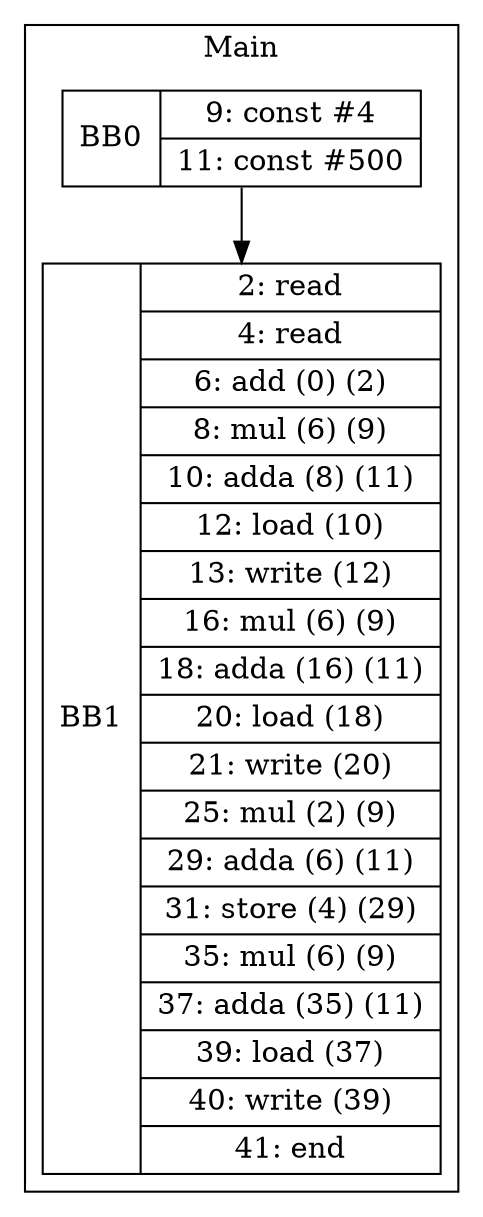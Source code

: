 digraph G {
node [shape=record];
subgraph cluster_main{
label = "Main";
BB0 [shape=record, label="<b>BB0|{9: const #4|11: const #500}"];
BB1 [shape=record, label="<b>BB1|{2: read|4: read|6: add (0) (2)|8: mul (6) (9)|10: adda (8) (11)|12: load (10)|13: write (12)|16: mul (6) (9)|18: adda (16) (11)|20: load (18)|21: write (20)|25: mul (2) (9)|29: adda (6) (11)|31: store (4) (29)|35: mul (6) (9)|37: adda (35) (11)|39: load (37)|40: write (39)|41: end}"];
}
BB0:s -> BB1:n ;
}
